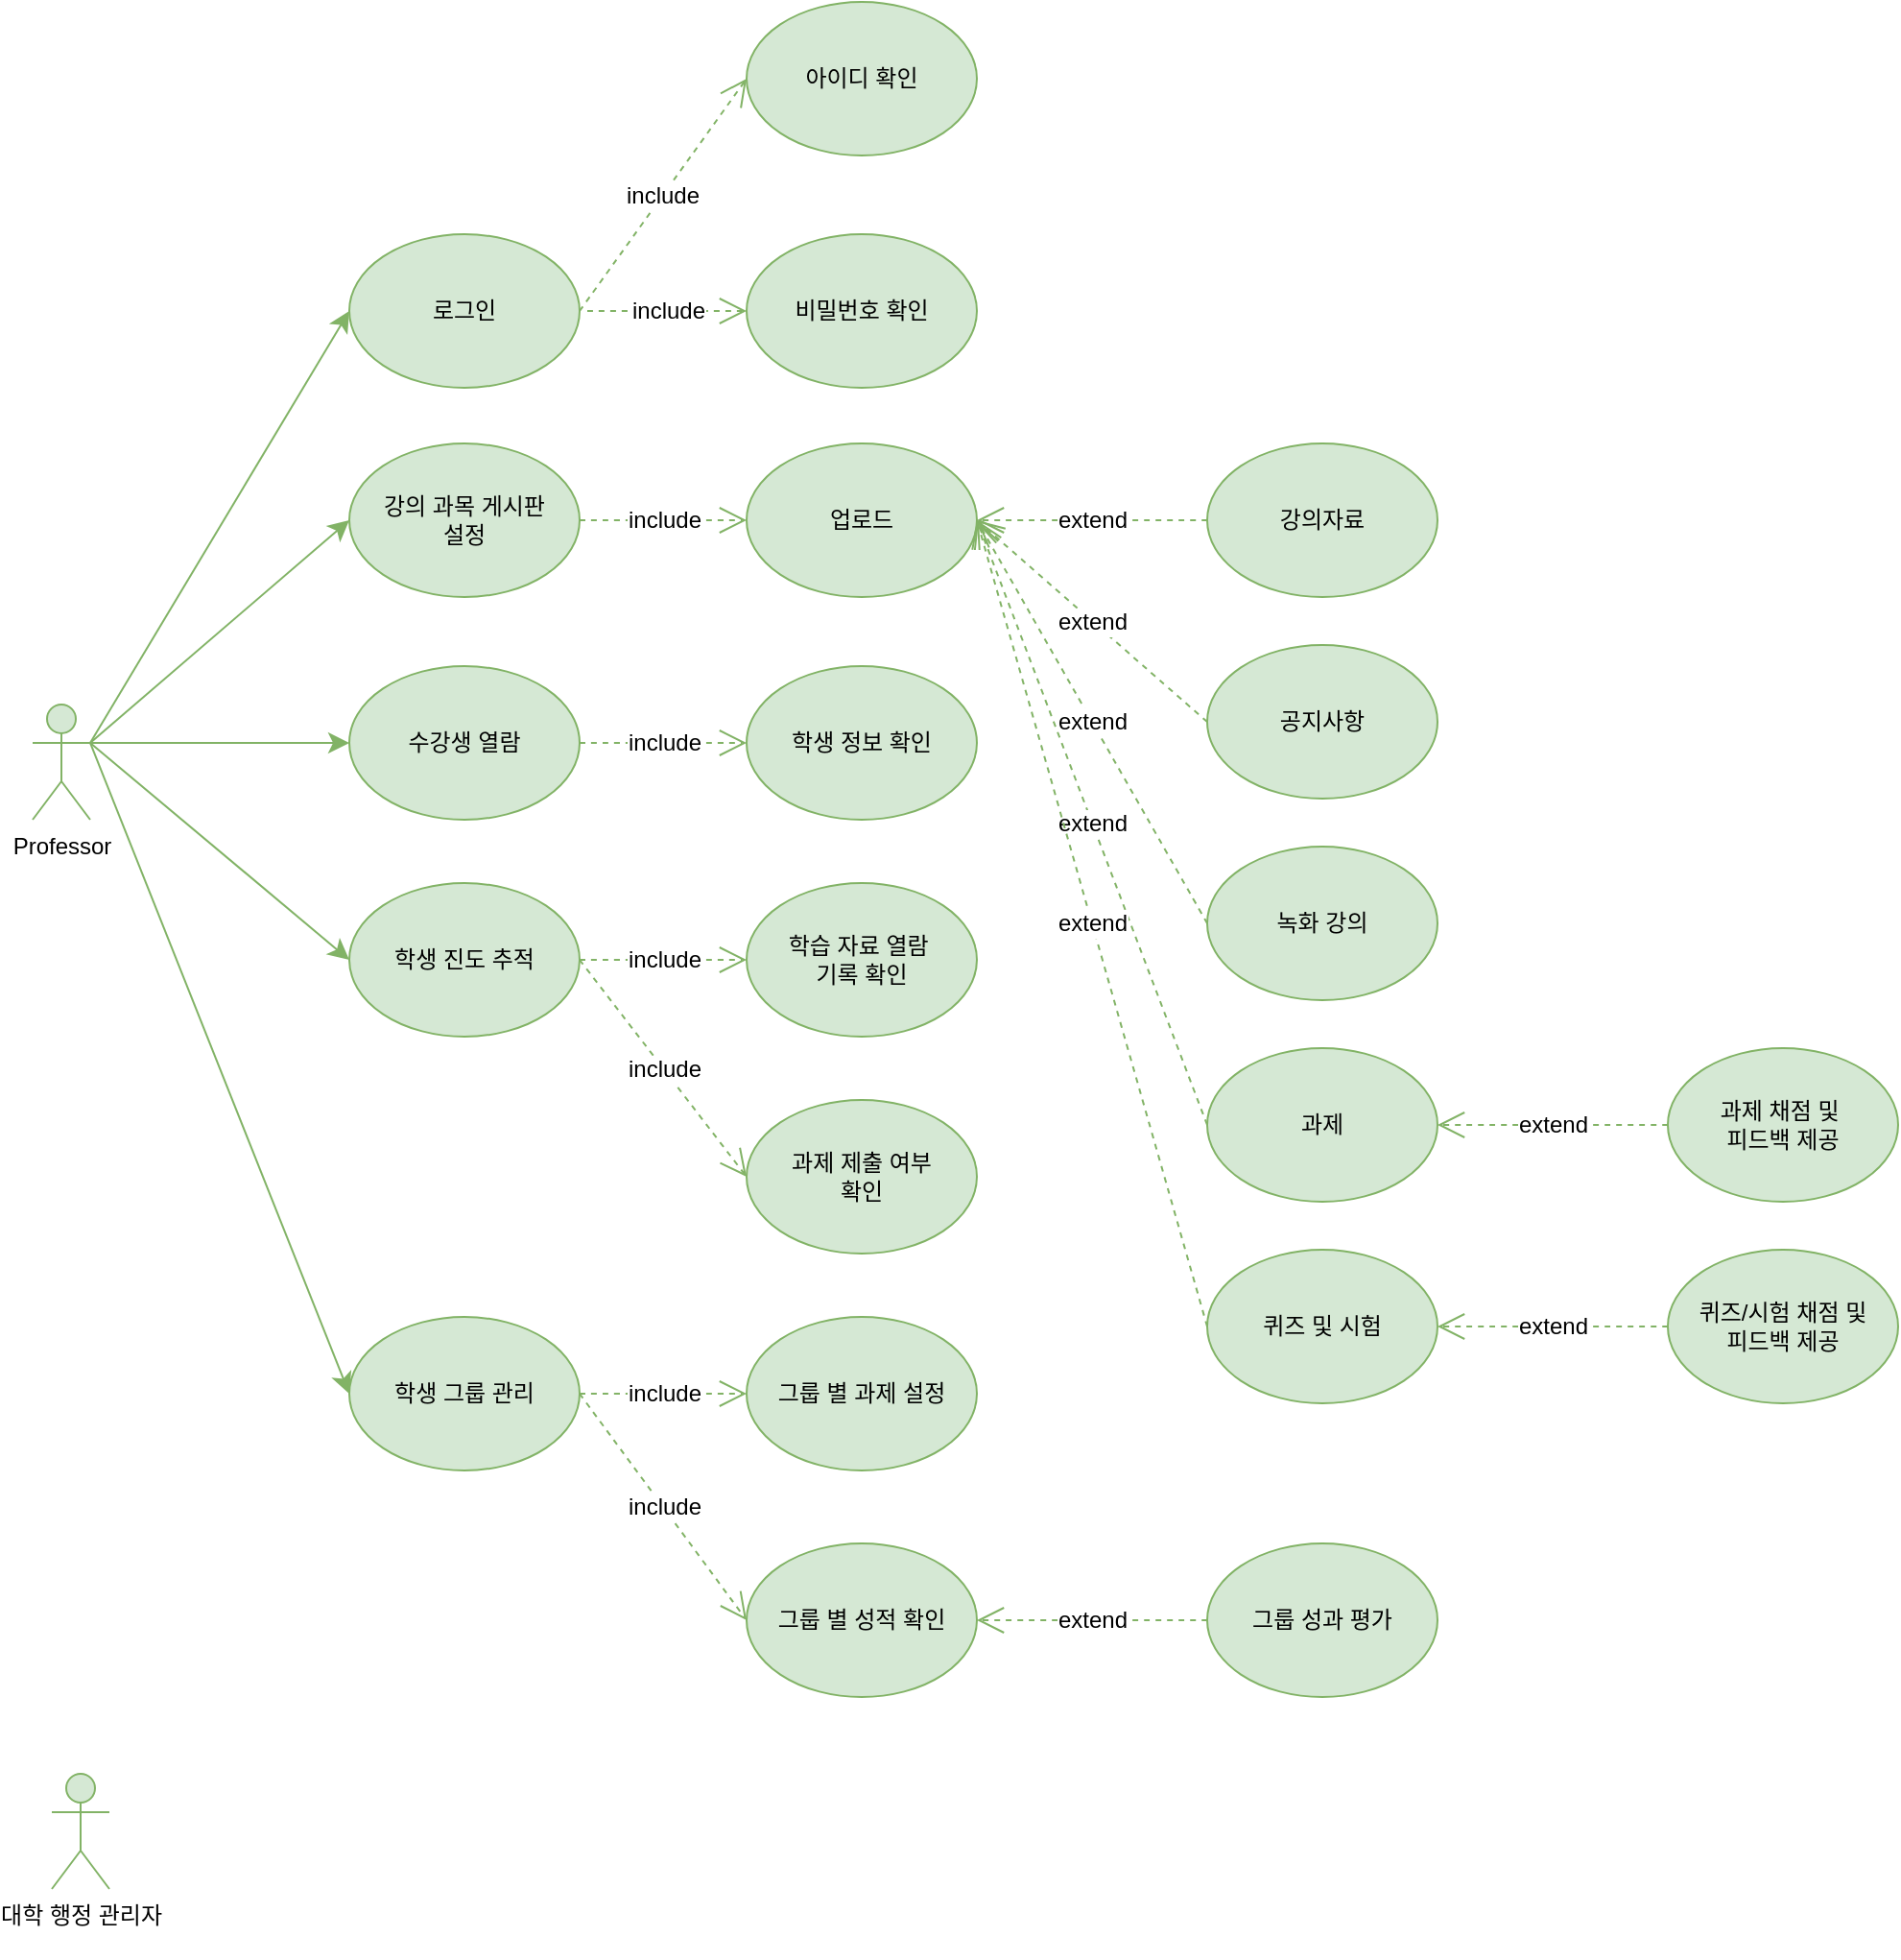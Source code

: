 <mxfile version="24.7.17">
  <diagram name="페이지-1" id="ApyMkSMjdnedh38KXJxK">
    <mxGraphModel dx="1156" dy="1378" grid="1" gridSize="10" guides="1" tooltips="1" connect="1" arrows="1" fold="1" page="1" pageScale="1" pageWidth="827" pageHeight="1169" math="0" shadow="0">
      <root>
        <mxCell id="0" />
        <mxCell id="1" parent="0" />
        <mxCell id="OhMJ6KK6m9Em_Wjlxh9e-1" value="" style="edgeStyle=none;curved=1;rounded=0;orthogonalLoop=1;jettySize=auto;html=1;fontSize=12;startSize=8;endSize=8;entryX=0;entryY=0.5;entryDx=0;entryDy=0;exitX=1;exitY=0.333;exitDx=0;exitDy=0;exitPerimeter=0;fillColor=#d5e8d4;strokeColor=#82b366;" parent="1" source="OhMJ6KK6m9Em_Wjlxh9e-3" target="OhMJ6KK6m9Em_Wjlxh9e-6" edge="1">
          <mxGeometry relative="1" as="geometry" />
        </mxCell>
        <mxCell id="OhMJ6KK6m9Em_Wjlxh9e-2" value="" style="edgeStyle=none;curved=1;rounded=0;orthogonalLoop=1;jettySize=auto;html=1;fontSize=12;startSize=8;endSize=8;entryX=0;entryY=0.5;entryDx=0;entryDy=0;exitX=1;exitY=0.333;exitDx=0;exitDy=0;exitPerimeter=0;fillColor=#d5e8d4;strokeColor=#82b366;" parent="1" source="OhMJ6KK6m9Em_Wjlxh9e-3" target="OhMJ6KK6m9Em_Wjlxh9e-8" edge="1">
          <mxGeometry relative="1" as="geometry">
            <Array as="points" />
          </mxGeometry>
        </mxCell>
        <mxCell id="OhMJ6KK6m9Em_Wjlxh9e-3" value="Professor" style="shape=umlActor;verticalLabelPosition=bottom;verticalAlign=top;html=1;outlineConnect=0;fillColor=#d5e8d4;strokeColor=#82b366;" parent="1" vertex="1">
          <mxGeometry x="-80" y="163" width="30" height="60" as="geometry" />
        </mxCell>
        <mxCell id="OhMJ6KK6m9Em_Wjlxh9e-4" value="수강생 열람" style="ellipse;whiteSpace=wrap;html=1;fillColor=#d5e8d4;strokeColor=#82b366;" parent="1" vertex="1">
          <mxGeometry x="85" y="143" width="120" height="80" as="geometry" />
        </mxCell>
        <mxCell id="OhMJ6KK6m9Em_Wjlxh9e-5" value="강의 과목 게시판&lt;div&gt;설정&lt;/div&gt;" style="ellipse;whiteSpace=wrap;html=1;fillColor=#d5e8d4;strokeColor=#82b366;" parent="1" vertex="1">
          <mxGeometry x="85" y="27" width="120" height="80" as="geometry" />
        </mxCell>
        <mxCell id="OhMJ6KK6m9Em_Wjlxh9e-6" value="로그인" style="ellipse;whiteSpace=wrap;html=1;fillColor=#d5e8d4;strokeColor=#82b366;" parent="1" vertex="1">
          <mxGeometry x="85" y="-82" width="120" height="80" as="geometry" />
        </mxCell>
        <mxCell id="OhMJ6KK6m9Em_Wjlxh9e-7" value="학생 진도 추적" style="ellipse;whiteSpace=wrap;html=1;fillColor=#d5e8d4;strokeColor=#82b366;" parent="1" vertex="1">
          <mxGeometry x="85" y="256" width="120" height="80" as="geometry" />
        </mxCell>
        <mxCell id="OhMJ6KK6m9Em_Wjlxh9e-8" value="학생 그룹 관리" style="ellipse;whiteSpace=wrap;html=1;fillColor=#d5e8d4;strokeColor=#82b366;" parent="1" vertex="1">
          <mxGeometry x="85" y="482" width="120" height="80" as="geometry" />
        </mxCell>
        <mxCell id="OhMJ6KK6m9Em_Wjlxh9e-9" value="비밀번호 확인" style="ellipse;whiteSpace=wrap;html=1;fillColor=#d5e8d4;strokeColor=#82b366;" parent="1" vertex="1">
          <mxGeometry x="292" y="-82" width="120" height="80" as="geometry" />
        </mxCell>
        <mxCell id="OhMJ6KK6m9Em_Wjlxh9e-10" value="" style="endArrow=classic;html=1;rounded=0;fontSize=12;startSize=8;endSize=8;curved=1;exitX=1;exitY=0.333;exitDx=0;exitDy=0;exitPerimeter=0;entryX=0;entryY=0.5;entryDx=0;entryDy=0;fillColor=#d5e8d4;strokeColor=#82b366;" parent="1" source="OhMJ6KK6m9Em_Wjlxh9e-3" target="OhMJ6KK6m9Em_Wjlxh9e-5" edge="1">
          <mxGeometry width="50" height="50" relative="1" as="geometry">
            <mxPoint x="29" y="244" as="sourcePoint" />
            <mxPoint x="56" y="260" as="targetPoint" />
          </mxGeometry>
        </mxCell>
        <mxCell id="OhMJ6KK6m9Em_Wjlxh9e-11" value="" style="endArrow=classic;html=1;rounded=0;fontSize=12;startSize=8;endSize=8;curved=1;exitX=1;exitY=0.333;exitDx=0;exitDy=0;exitPerimeter=0;entryX=0;entryY=0.5;entryDx=0;entryDy=0;fillColor=#d5e8d4;strokeColor=#82b366;" parent="1" source="OhMJ6KK6m9Em_Wjlxh9e-3" target="OhMJ6KK6m9Em_Wjlxh9e-4" edge="1">
          <mxGeometry width="50" height="50" relative="1" as="geometry">
            <mxPoint x="29" y="244" as="sourcePoint" />
            <mxPoint x="79" y="194" as="targetPoint" />
          </mxGeometry>
        </mxCell>
        <mxCell id="OhMJ6KK6m9Em_Wjlxh9e-12" value="" style="endArrow=classic;html=1;rounded=0;fontSize=12;startSize=8;endSize=8;curved=1;exitX=1;exitY=0.333;exitDx=0;exitDy=0;exitPerimeter=0;entryX=0;entryY=0.5;entryDx=0;entryDy=0;fillColor=#d5e8d4;strokeColor=#82b366;" parent="1" source="OhMJ6KK6m9Em_Wjlxh9e-3" target="OhMJ6KK6m9Em_Wjlxh9e-7" edge="1">
          <mxGeometry width="50" height="50" relative="1" as="geometry">
            <mxPoint x="29" y="244" as="sourcePoint" />
            <mxPoint x="79" y="194" as="targetPoint" />
          </mxGeometry>
        </mxCell>
        <mxCell id="OhMJ6KK6m9Em_Wjlxh9e-13" value="아이디 확인" style="ellipse;whiteSpace=wrap;html=1;fillColor=#d5e8d4;strokeColor=#82b366;" parent="1" vertex="1">
          <mxGeometry x="292" y="-203" width="120" height="80" as="geometry" />
        </mxCell>
        <mxCell id="OhMJ6KK6m9Em_Wjlxh9e-14" value="include" style="endArrow=open;endSize=12;dashed=1;html=1;rounded=0;fontSize=12;curved=1;exitX=1;exitY=0.5;exitDx=0;exitDy=0;entryX=0;entryY=0.5;entryDx=0;entryDy=0;fillColor=#d5e8d4;strokeColor=#82b366;" parent="1" source="OhMJ6KK6m9Em_Wjlxh9e-6" target="OhMJ6KK6m9Em_Wjlxh9e-13" edge="1">
          <mxGeometry width="160" relative="1" as="geometry">
            <mxPoint x="209" y="-16" as="sourcePoint" />
            <mxPoint x="425" y="-96" as="targetPoint" />
          </mxGeometry>
        </mxCell>
        <mxCell id="OhMJ6KK6m9Em_Wjlxh9e-15" value="include" style="endArrow=open;endSize=12;dashed=1;html=1;rounded=0;fontSize=12;curved=1;entryX=0;entryY=0.5;entryDx=0;entryDy=0;fillColor=#d5e8d4;strokeColor=#82b366;" parent="1" target="OhMJ6KK6m9Em_Wjlxh9e-9" edge="1">
          <mxGeometry width="160" relative="1" as="geometry">
            <mxPoint x="209" y="-42" as="sourcePoint" />
            <mxPoint x="215" y="-32" as="targetPoint" />
          </mxGeometry>
        </mxCell>
        <mxCell id="OhMJ6KK6m9Em_Wjlxh9e-16" value="업로드" style="ellipse;whiteSpace=wrap;html=1;fillColor=#d5e8d4;strokeColor=#82b366;" parent="1" vertex="1">
          <mxGeometry x="292" y="27" width="120" height="80" as="geometry" />
        </mxCell>
        <mxCell id="OhMJ6KK6m9Em_Wjlxh9e-17" value="학생 정보 확인" style="ellipse;whiteSpace=wrap;html=1;fillColor=#d5e8d4;strokeColor=#82b366;" parent="1" vertex="1">
          <mxGeometry x="292" y="143" width="120" height="80" as="geometry" />
        </mxCell>
        <mxCell id="OhMJ6KK6m9Em_Wjlxh9e-18" value="학습 자료 열람&amp;nbsp;&lt;div&gt;기록 확인&lt;/div&gt;" style="ellipse;whiteSpace=wrap;html=1;fillColor=#d5e8d4;strokeColor=#82b366;" parent="1" vertex="1">
          <mxGeometry x="292" y="256" width="120" height="80" as="geometry" />
        </mxCell>
        <mxCell id="OhMJ6KK6m9Em_Wjlxh9e-19" value="과제 제출 여부&lt;div&gt;확인&lt;/div&gt;" style="ellipse;whiteSpace=wrap;html=1;fillColor=#d5e8d4;strokeColor=#82b366;" parent="1" vertex="1">
          <mxGeometry x="292" y="369" width="120" height="80" as="geometry" />
        </mxCell>
        <mxCell id="OhMJ6KK6m9Em_Wjlxh9e-20" value="그룹 별 과제 설정" style="ellipse;whiteSpace=wrap;html=1;fillColor=#d5e8d4;strokeColor=#82b366;" parent="1" vertex="1">
          <mxGeometry x="292" y="482" width="120" height="80" as="geometry" />
        </mxCell>
        <mxCell id="OhMJ6KK6m9Em_Wjlxh9e-21" value="그룹 별 성적 확인" style="ellipse;whiteSpace=wrap;html=1;fillColor=#d5e8d4;strokeColor=#82b366;" parent="1" vertex="1">
          <mxGeometry x="292" y="600" width="120" height="80" as="geometry" />
        </mxCell>
        <mxCell id="OhMJ6KK6m9Em_Wjlxh9e-22" value="include" style="endArrow=open;endSize=12;dashed=1;html=1;rounded=0;fontSize=12;curved=1;entryX=0;entryY=0.5;entryDx=0;entryDy=0;exitX=1;exitY=0.5;exitDx=0;exitDy=0;fillColor=#d5e8d4;strokeColor=#82b366;" parent="1" source="OhMJ6KK6m9Em_Wjlxh9e-5" target="OhMJ6KK6m9Em_Wjlxh9e-16" edge="1">
          <mxGeometry width="160" relative="1" as="geometry">
            <mxPoint x="219" y="-32" as="sourcePoint" />
            <mxPoint x="302" y="-32" as="targetPoint" />
          </mxGeometry>
        </mxCell>
        <mxCell id="OhMJ6KK6m9Em_Wjlxh9e-23" value="include" style="endArrow=open;endSize=12;dashed=1;html=1;rounded=0;fontSize=12;curved=1;entryX=0;entryY=0.5;entryDx=0;entryDy=0;exitX=1;exitY=0.5;exitDx=0;exitDy=0;fillColor=#d5e8d4;strokeColor=#82b366;" parent="1" source="OhMJ6KK6m9Em_Wjlxh9e-4" target="OhMJ6KK6m9Em_Wjlxh9e-17" edge="1">
          <mxGeometry width="160" relative="1" as="geometry">
            <mxPoint x="215" y="77" as="sourcePoint" />
            <mxPoint x="302" y="77" as="targetPoint" />
          </mxGeometry>
        </mxCell>
        <mxCell id="OhMJ6KK6m9Em_Wjlxh9e-24" value="include" style="endArrow=open;endSize=12;dashed=1;html=1;rounded=0;fontSize=12;curved=1;entryX=0;entryY=0.5;entryDx=0;entryDy=0;exitX=1;exitY=0.5;exitDx=0;exitDy=0;fillColor=#d5e8d4;strokeColor=#82b366;" parent="1" source="OhMJ6KK6m9Em_Wjlxh9e-7" target="OhMJ6KK6m9Em_Wjlxh9e-18" edge="1">
          <mxGeometry width="160" relative="1" as="geometry">
            <mxPoint x="215" y="175" as="sourcePoint" />
            <mxPoint x="302" y="175" as="targetPoint" />
          </mxGeometry>
        </mxCell>
        <mxCell id="OhMJ6KK6m9Em_Wjlxh9e-25" value="include" style="endArrow=open;endSize=12;dashed=1;html=1;rounded=0;fontSize=12;curved=1;entryX=0;entryY=0.5;entryDx=0;entryDy=0;exitX=1;exitY=0.5;exitDx=0;exitDy=0;fillColor=#d5e8d4;strokeColor=#82b366;" parent="1" source="OhMJ6KK6m9Em_Wjlxh9e-7" target="OhMJ6KK6m9Em_Wjlxh9e-19" edge="1">
          <mxGeometry width="160" relative="1" as="geometry">
            <mxPoint x="215" y="306" as="sourcePoint" />
            <mxPoint x="302" y="306" as="targetPoint" />
          </mxGeometry>
        </mxCell>
        <mxCell id="OhMJ6KK6m9Em_Wjlxh9e-26" value="include" style="endArrow=open;endSize=12;dashed=1;html=1;rounded=0;fontSize=12;curved=1;entryX=0;entryY=0.5;entryDx=0;entryDy=0;exitX=1;exitY=0.5;exitDx=0;exitDy=0;fillColor=#d5e8d4;strokeColor=#82b366;" parent="1" source="OhMJ6KK6m9Em_Wjlxh9e-8" target="OhMJ6KK6m9Em_Wjlxh9e-20" edge="1">
          <mxGeometry width="160" relative="1" as="geometry">
            <mxPoint x="225" y="293" as="sourcePoint" />
            <mxPoint x="312" y="293" as="targetPoint" />
          </mxGeometry>
        </mxCell>
        <mxCell id="OhMJ6KK6m9Em_Wjlxh9e-27" value="include" style="endArrow=open;endSize=12;dashed=1;html=1;rounded=0;fontSize=12;curved=1;entryX=0;entryY=0.5;entryDx=0;entryDy=0;exitX=1;exitY=0.5;exitDx=0;exitDy=0;fillColor=#d5e8d4;strokeColor=#82b366;" parent="1" source="OhMJ6KK6m9Em_Wjlxh9e-8" target="OhMJ6KK6m9Em_Wjlxh9e-21" edge="1">
          <mxGeometry width="160" relative="1" as="geometry">
            <mxPoint x="215" y="532" as="sourcePoint" />
            <mxPoint x="302" y="532" as="targetPoint" />
          </mxGeometry>
        </mxCell>
        <mxCell id="OhMJ6KK6m9Em_Wjlxh9e-28" value="강의자료" style="ellipse;whiteSpace=wrap;html=1;fillColor=#d5e8d4;strokeColor=#82b366;" parent="1" vertex="1">
          <mxGeometry x="532" y="27" width="120" height="80" as="geometry" />
        </mxCell>
        <mxCell id="OhMJ6KK6m9Em_Wjlxh9e-29" value="extend" style="endArrow=open;endSize=12;dashed=1;html=1;rounded=0;fontSize=12;curved=1;entryX=1;entryY=0.5;entryDx=0;entryDy=0;exitX=0;exitY=0.5;exitDx=0;exitDy=0;fillColor=#d5e8d4;strokeColor=#82b366;" parent="1" source="OhMJ6KK6m9Em_Wjlxh9e-28" target="OhMJ6KK6m9Em_Wjlxh9e-16" edge="1">
          <mxGeometry width="160" relative="1" as="geometry">
            <mxPoint x="219" y="-32" as="sourcePoint" />
            <mxPoint x="302" y="-32" as="targetPoint" />
          </mxGeometry>
        </mxCell>
        <mxCell id="OhMJ6KK6m9Em_Wjlxh9e-30" value="공지사항" style="ellipse;whiteSpace=wrap;html=1;fillColor=#d5e8d4;strokeColor=#82b366;" parent="1" vertex="1">
          <mxGeometry x="532" y="132" width="120" height="80" as="geometry" />
        </mxCell>
        <mxCell id="OhMJ6KK6m9Em_Wjlxh9e-31" value="extend" style="endArrow=open;endSize=12;dashed=1;html=1;rounded=0;fontSize=12;curved=1;entryX=1;entryY=0.5;entryDx=0;entryDy=0;exitX=0;exitY=0.5;exitDx=0;exitDy=0;fillColor=#d5e8d4;strokeColor=#82b366;" parent="1" source="OhMJ6KK6m9Em_Wjlxh9e-30" target="OhMJ6KK6m9Em_Wjlxh9e-16" edge="1">
          <mxGeometry width="160" relative="1" as="geometry">
            <mxPoint x="219" y="74" as="sourcePoint" />
            <mxPoint x="412" y="173" as="targetPoint" />
          </mxGeometry>
        </mxCell>
        <mxCell id="OhMJ6KK6m9Em_Wjlxh9e-32" value="녹화 강의" style="ellipse;whiteSpace=wrap;html=1;fillColor=#d5e8d4;strokeColor=#82b366;" parent="1" vertex="1">
          <mxGeometry x="532" y="237" width="120" height="80" as="geometry" />
        </mxCell>
        <mxCell id="OhMJ6KK6m9Em_Wjlxh9e-33" value="과제" style="ellipse;whiteSpace=wrap;html=1;fillColor=#d5e8d4;strokeColor=#82b366;" parent="1" vertex="1">
          <mxGeometry x="532" y="342" width="120" height="80" as="geometry" />
        </mxCell>
        <mxCell id="OhMJ6KK6m9Em_Wjlxh9e-34" value="퀴즈 및 시험" style="ellipse;whiteSpace=wrap;html=1;fillColor=#d5e8d4;strokeColor=#82b366;" parent="1" vertex="1">
          <mxGeometry x="532" y="447" width="120" height="80" as="geometry" />
        </mxCell>
        <mxCell id="OhMJ6KK6m9Em_Wjlxh9e-35" value="extend" style="endArrow=open;endSize=12;dashed=1;html=1;rounded=0;fontSize=12;curved=1;entryX=1;entryY=0.5;entryDx=0;entryDy=0;exitX=0;exitY=0.5;exitDx=0;exitDy=0;fillColor=#d5e8d4;strokeColor=#82b366;" parent="1" source="OhMJ6KK6m9Em_Wjlxh9e-32" target="OhMJ6KK6m9Em_Wjlxh9e-16" edge="1">
          <mxGeometry width="160" relative="1" as="geometry">
            <mxPoint x="542" y="182" as="sourcePoint" />
            <mxPoint x="422" y="77" as="targetPoint" />
          </mxGeometry>
        </mxCell>
        <mxCell id="OhMJ6KK6m9Em_Wjlxh9e-36" value="extend" style="endArrow=open;endSize=12;dashed=1;html=1;rounded=0;fontSize=12;curved=1;entryX=1;entryY=0.5;entryDx=0;entryDy=0;exitX=0;exitY=0.5;exitDx=0;exitDy=0;fillColor=#d5e8d4;strokeColor=#82b366;" parent="1" source="OhMJ6KK6m9Em_Wjlxh9e-33" target="OhMJ6KK6m9Em_Wjlxh9e-16" edge="1">
          <mxGeometry width="160" relative="1" as="geometry">
            <mxPoint x="542" y="287" as="sourcePoint" />
            <mxPoint x="422" y="77" as="targetPoint" />
          </mxGeometry>
        </mxCell>
        <mxCell id="OhMJ6KK6m9Em_Wjlxh9e-37" value="extend" style="endArrow=open;endSize=12;dashed=1;html=1;rounded=0;fontSize=12;curved=1;entryX=1;entryY=0.5;entryDx=0;entryDy=0;exitX=0;exitY=0.5;exitDx=0;exitDy=0;fillColor=#d5e8d4;strokeColor=#82b366;" parent="1" source="OhMJ6KK6m9Em_Wjlxh9e-34" target="OhMJ6KK6m9Em_Wjlxh9e-16" edge="1">
          <mxGeometry width="160" relative="1" as="geometry">
            <mxPoint x="542" y="392" as="sourcePoint" />
            <mxPoint x="422" y="77" as="targetPoint" />
          </mxGeometry>
        </mxCell>
        <mxCell id="OhMJ6KK6m9Em_Wjlxh9e-38" value="퀴즈/시험 채점 및&lt;div&gt;피드백 제공&lt;/div&gt;" style="ellipse;whiteSpace=wrap;html=1;fillColor=#d5e8d4;strokeColor=#82b366;" parent="1" vertex="1">
          <mxGeometry x="772" y="447" width="120" height="80" as="geometry" />
        </mxCell>
        <mxCell id="OhMJ6KK6m9Em_Wjlxh9e-39" value="과제 채점 및&amp;nbsp;&lt;div&gt;피드백 제공&lt;/div&gt;" style="ellipse;whiteSpace=wrap;html=1;fillColor=#d5e8d4;strokeColor=#82b366;" parent="1" vertex="1">
          <mxGeometry x="772" y="342" width="120" height="80" as="geometry" />
        </mxCell>
        <mxCell id="OhMJ6KK6m9Em_Wjlxh9e-40" value="extend" style="endArrow=open;endSize=12;dashed=1;html=1;rounded=0;fontSize=12;curved=1;entryX=1;entryY=0.5;entryDx=0;entryDy=0;exitX=0;exitY=0.5;exitDx=0;exitDy=0;fillColor=#d5e8d4;strokeColor=#82b366;" parent="1" source="OhMJ6KK6m9Em_Wjlxh9e-39" target="OhMJ6KK6m9Em_Wjlxh9e-33" edge="1">
          <mxGeometry width="160" relative="1" as="geometry">
            <mxPoint x="542" y="392" as="sourcePoint" />
            <mxPoint x="422" y="77" as="targetPoint" />
          </mxGeometry>
        </mxCell>
        <mxCell id="OhMJ6KK6m9Em_Wjlxh9e-41" value="extend" style="endArrow=open;endSize=12;dashed=1;html=1;rounded=0;fontSize=12;curved=1;entryX=1;entryY=0.5;entryDx=0;entryDy=0;exitX=0;exitY=0.5;exitDx=0;exitDy=0;fillColor=#d5e8d4;strokeColor=#82b366;" parent="1" source="OhMJ6KK6m9Em_Wjlxh9e-38" target="OhMJ6KK6m9Em_Wjlxh9e-34" edge="1">
          <mxGeometry width="160" relative="1" as="geometry">
            <mxPoint x="552" y="402" as="sourcePoint" />
            <mxPoint x="432" y="87" as="targetPoint" />
          </mxGeometry>
        </mxCell>
        <mxCell id="OhMJ6KK6m9Em_Wjlxh9e-42" value="그룹 성과 평가" style="ellipse;whiteSpace=wrap;html=1;fillColor=#d5e8d4;strokeColor=#82b366;" parent="1" vertex="1">
          <mxGeometry x="532" y="600" width="120" height="80" as="geometry" />
        </mxCell>
        <mxCell id="OhMJ6KK6m9Em_Wjlxh9e-43" value="extend" style="endArrow=open;endSize=12;dashed=1;html=1;rounded=0;fontSize=12;curved=1;entryX=1;entryY=0.5;entryDx=0;entryDy=0;exitX=0;exitY=0.5;exitDx=0;exitDy=0;fillColor=#d5e8d4;strokeColor=#82b366;" parent="1" source="OhMJ6KK6m9Em_Wjlxh9e-42" target="OhMJ6KK6m9Em_Wjlxh9e-21" edge="1">
          <mxGeometry width="160" relative="1" as="geometry">
            <mxPoint x="782" y="497" as="sourcePoint" />
            <mxPoint x="662" y="497" as="targetPoint" />
          </mxGeometry>
        </mxCell>
        <mxCell id="IhSw4NM22VzTBqwcN2Kw-1" value="대학 행정 관리자&lt;div&gt;&lt;br&gt;&lt;/div&gt;" style="shape=umlActor;verticalLabelPosition=bottom;verticalAlign=top;html=1;outlineConnect=0;fillColor=#d5e8d4;strokeColor=#82b366;" vertex="1" parent="1">
          <mxGeometry x="-70" y="720" width="30" height="60" as="geometry" />
        </mxCell>
      </root>
    </mxGraphModel>
  </diagram>
</mxfile>
